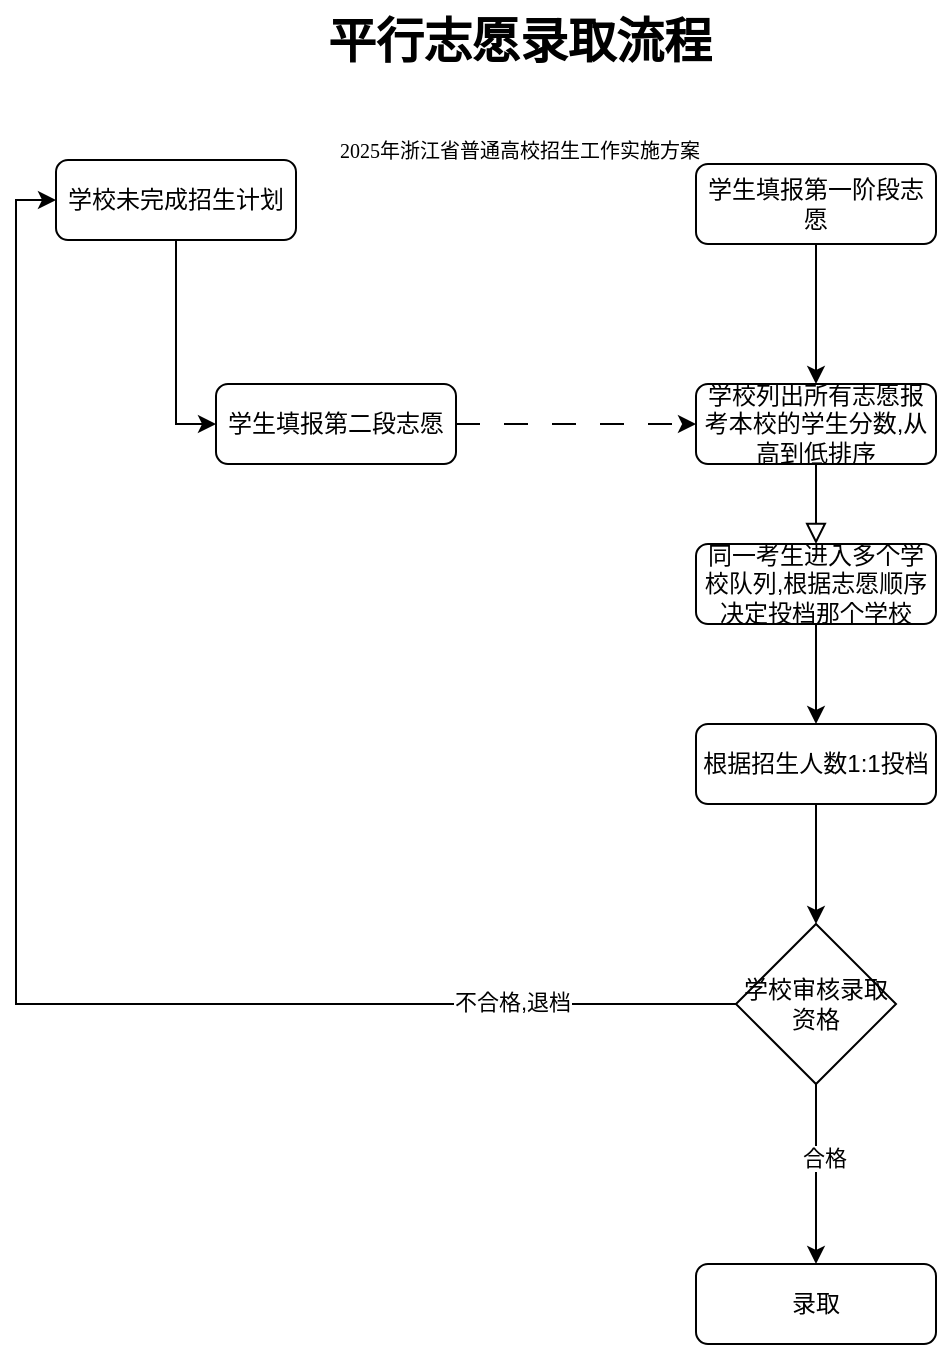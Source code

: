<mxfile version="24.7.17">
  <diagram id="C5RBs43oDa-KdzZeNtuy" name="Page-1">
    <mxGraphModel dx="1647" dy="839" grid="1" gridSize="10" guides="1" tooltips="1" connect="1" arrows="1" fold="1" page="1" pageScale="1" pageWidth="827" pageHeight="1169" math="0" shadow="0">
      <root>
        <mxCell id="WIyWlLk6GJQsqaUBKTNV-0" />
        <mxCell id="WIyWlLk6GJQsqaUBKTNV-1" parent="WIyWlLk6GJQsqaUBKTNV-0" />
        <mxCell id="WIyWlLk6GJQsqaUBKTNV-2" value="" style="rounded=0;html=1;jettySize=auto;orthogonalLoop=1;fontSize=11;endArrow=block;endFill=0;endSize=8;strokeWidth=1;shadow=0;labelBackgroundColor=none;edgeStyle=orthogonalEdgeStyle;entryX=0.5;entryY=0;entryDx=0;entryDy=0;" parent="WIyWlLk6GJQsqaUBKTNV-1" source="WIyWlLk6GJQsqaUBKTNV-3" target="WIyWlLk6GJQsqaUBKTNV-7" edge="1">
          <mxGeometry relative="1" as="geometry">
            <mxPoint x="220" y="200" as="targetPoint" />
          </mxGeometry>
        </mxCell>
        <mxCell id="WIyWlLk6GJQsqaUBKTNV-3" value="学校列出所有志愿报考本校的学生分数,从高到低排序" style="rounded=1;whiteSpace=wrap;html=1;fontSize=12;glass=0;strokeWidth=1;shadow=0;" parent="WIyWlLk6GJQsqaUBKTNV-1" vertex="1">
          <mxGeometry x="480" y="200" width="120" height="40" as="geometry" />
        </mxCell>
        <mxCell id="uFYgn8eye4QR66wfmDxB-1" style="edgeStyle=orthogonalEdgeStyle;rounded=0;orthogonalLoop=1;jettySize=auto;html=1;entryX=0.5;entryY=0;entryDx=0;entryDy=0;" edge="1" parent="WIyWlLk6GJQsqaUBKTNV-1" source="WIyWlLk6GJQsqaUBKTNV-7" target="uFYgn8eye4QR66wfmDxB-0">
          <mxGeometry relative="1" as="geometry" />
        </mxCell>
        <mxCell id="WIyWlLk6GJQsqaUBKTNV-7" value="同一考生进入多个学校队列,根据志愿顺序决定投档那个学校" style="rounded=1;whiteSpace=wrap;html=1;fontSize=12;glass=0;strokeWidth=1;shadow=0;" parent="WIyWlLk6GJQsqaUBKTNV-1" vertex="1">
          <mxGeometry x="480" y="280" width="120" height="40" as="geometry" />
        </mxCell>
        <mxCell id="uFYgn8eye4QR66wfmDxB-3" style="edgeStyle=orthogonalEdgeStyle;rounded=0;orthogonalLoop=1;jettySize=auto;html=1;" edge="1" parent="WIyWlLk6GJQsqaUBKTNV-1" source="uFYgn8eye4QR66wfmDxB-0" target="uFYgn8eye4QR66wfmDxB-2">
          <mxGeometry relative="1" as="geometry" />
        </mxCell>
        <mxCell id="uFYgn8eye4QR66wfmDxB-0" value="根据招生人数1:1投档" style="rounded=1;whiteSpace=wrap;html=1;fontSize=12;glass=0;strokeWidth=1;shadow=0;" vertex="1" parent="WIyWlLk6GJQsqaUBKTNV-1">
          <mxGeometry x="480" y="370" width="120" height="40" as="geometry" />
        </mxCell>
        <mxCell id="uFYgn8eye4QR66wfmDxB-5" style="edgeStyle=orthogonalEdgeStyle;rounded=0;orthogonalLoop=1;jettySize=auto;html=1;" edge="1" parent="WIyWlLk6GJQsqaUBKTNV-1" source="uFYgn8eye4QR66wfmDxB-2" target="uFYgn8eye4QR66wfmDxB-4">
          <mxGeometry relative="1" as="geometry" />
        </mxCell>
        <mxCell id="uFYgn8eye4QR66wfmDxB-6" value="合格" style="edgeLabel;html=1;align=center;verticalAlign=middle;resizable=0;points=[];" vertex="1" connectable="0" parent="uFYgn8eye4QR66wfmDxB-5">
          <mxGeometry x="-0.182" y="4" relative="1" as="geometry">
            <mxPoint as="offset" />
          </mxGeometry>
        </mxCell>
        <mxCell id="uFYgn8eye4QR66wfmDxB-7" style="edgeStyle=orthogonalEdgeStyle;rounded=0;orthogonalLoop=1;jettySize=auto;html=1;entryX=0;entryY=0.5;entryDx=0;entryDy=0;" edge="1" parent="WIyWlLk6GJQsqaUBKTNV-1" source="uFYgn8eye4QR66wfmDxB-2" target="uFYgn8eye4QR66wfmDxB-9">
          <mxGeometry relative="1" as="geometry">
            <mxPoint x="70" y="80" as="targetPoint" />
          </mxGeometry>
        </mxCell>
        <mxCell id="uFYgn8eye4QR66wfmDxB-8" value="不合格,退档" style="edgeLabel;html=1;align=center;verticalAlign=middle;resizable=0;points=[];" vertex="1" connectable="0" parent="uFYgn8eye4QR66wfmDxB-7">
          <mxGeometry x="-0.713" y="-1" relative="1" as="geometry">
            <mxPoint as="offset" />
          </mxGeometry>
        </mxCell>
        <mxCell id="uFYgn8eye4QR66wfmDxB-2" value="学校审核录取资格" style="rhombus;whiteSpace=wrap;html=1;" vertex="1" parent="WIyWlLk6GJQsqaUBKTNV-1">
          <mxGeometry x="500" y="470" width="80" height="80" as="geometry" />
        </mxCell>
        <mxCell id="uFYgn8eye4QR66wfmDxB-4" value="录取" style="rounded=1;whiteSpace=wrap;html=1;fontSize=12;glass=0;strokeWidth=1;shadow=0;" vertex="1" parent="WIyWlLk6GJQsqaUBKTNV-1">
          <mxGeometry x="480" y="640" width="120" height="40" as="geometry" />
        </mxCell>
        <mxCell id="uFYgn8eye4QR66wfmDxB-11" style="edgeStyle=orthogonalEdgeStyle;rounded=0;orthogonalLoop=1;jettySize=auto;html=1;entryX=0;entryY=0.5;entryDx=0;entryDy=0;" edge="1" parent="WIyWlLk6GJQsqaUBKTNV-1" source="uFYgn8eye4QR66wfmDxB-9" target="uFYgn8eye4QR66wfmDxB-10">
          <mxGeometry relative="1" as="geometry" />
        </mxCell>
        <mxCell id="uFYgn8eye4QR66wfmDxB-9" value="学校未完成招生计划" style="rounded=1;whiteSpace=wrap;html=1;fontSize=12;glass=0;strokeWidth=1;shadow=0;" vertex="1" parent="WIyWlLk6GJQsqaUBKTNV-1">
          <mxGeometry x="160" y="88" width="120" height="40" as="geometry" />
        </mxCell>
        <mxCell id="uFYgn8eye4QR66wfmDxB-12" style="edgeStyle=orthogonalEdgeStyle;rounded=0;orthogonalLoop=1;jettySize=auto;html=1;dashed=1;dashPattern=12 12;" edge="1" parent="WIyWlLk6GJQsqaUBKTNV-1" source="uFYgn8eye4QR66wfmDxB-10" target="WIyWlLk6GJQsqaUBKTNV-3">
          <mxGeometry relative="1" as="geometry" />
        </mxCell>
        <mxCell id="uFYgn8eye4QR66wfmDxB-10" value="学生填报第二段志愿" style="rounded=1;whiteSpace=wrap;html=1;fontSize=12;glass=0;strokeWidth=1;shadow=0;" vertex="1" parent="WIyWlLk6GJQsqaUBKTNV-1">
          <mxGeometry x="240" y="200" width="120" height="40" as="geometry" />
        </mxCell>
        <mxCell id="uFYgn8eye4QR66wfmDxB-14" style="edgeStyle=orthogonalEdgeStyle;rounded=0;orthogonalLoop=1;jettySize=auto;html=1;entryX=0.5;entryY=0;entryDx=0;entryDy=0;" edge="1" parent="WIyWlLk6GJQsqaUBKTNV-1" source="uFYgn8eye4QR66wfmDxB-13" target="WIyWlLk6GJQsqaUBKTNV-3">
          <mxGeometry relative="1" as="geometry" />
        </mxCell>
        <mxCell id="uFYgn8eye4QR66wfmDxB-13" value="学生填报第一阶段志愿" style="rounded=1;whiteSpace=wrap;html=1;fontSize=12;glass=0;strokeWidth=1;shadow=0;" vertex="1" parent="WIyWlLk6GJQsqaUBKTNV-1">
          <mxGeometry x="480" y="90" width="120" height="40" as="geometry" />
        </mxCell>
        <mxCell id="uFYgn8eye4QR66wfmDxB-15" value="&lt;h1 style=&quot;margin-top: 0px;&quot;&gt;平行志愿录取流程&lt;/h1&gt;&lt;p style=&quot;margin-bottom:0cm;text-align:center;&lt;br/&gt;line-height:29.0pt;mso-line-height-rule:exactly;layout-grid-mode:char;&lt;br/&gt;mso-layout-grid-align:none;punctuation-wrap:simple&quot; align=&quot;center&quot; class=&quot;MsoNormal&quot;&gt;&lt;font style=&quot;font-size: 10px;&quot;&gt;&lt;span style=&quot;font-family: &amp;quot;Times New Roman&amp;quot;, serif;&quot; lang=&quot;EN-US&quot;&gt;2025&lt;/span&gt;&lt;span style=&quot;font-family: 方正小标宋简体;&quot;&gt;年浙江省普通高校招生工作实施方案&lt;/span&gt;&lt;/font&gt;&lt;span style=&quot;font-size: 22pt; font-family: &amp;quot;Times New Roman&amp;quot;, serif;&quot; lang=&quot;EN-US&quot;&gt;&lt;/span&gt;&lt;/p&gt;" style="text;html=1;whiteSpace=wrap;overflow=hidden;rounded=0;" vertex="1" parent="WIyWlLk6GJQsqaUBKTNV-1">
          <mxGeometry x="294" y="8" width="240" height="120" as="geometry" />
        </mxCell>
      </root>
    </mxGraphModel>
  </diagram>
</mxfile>
